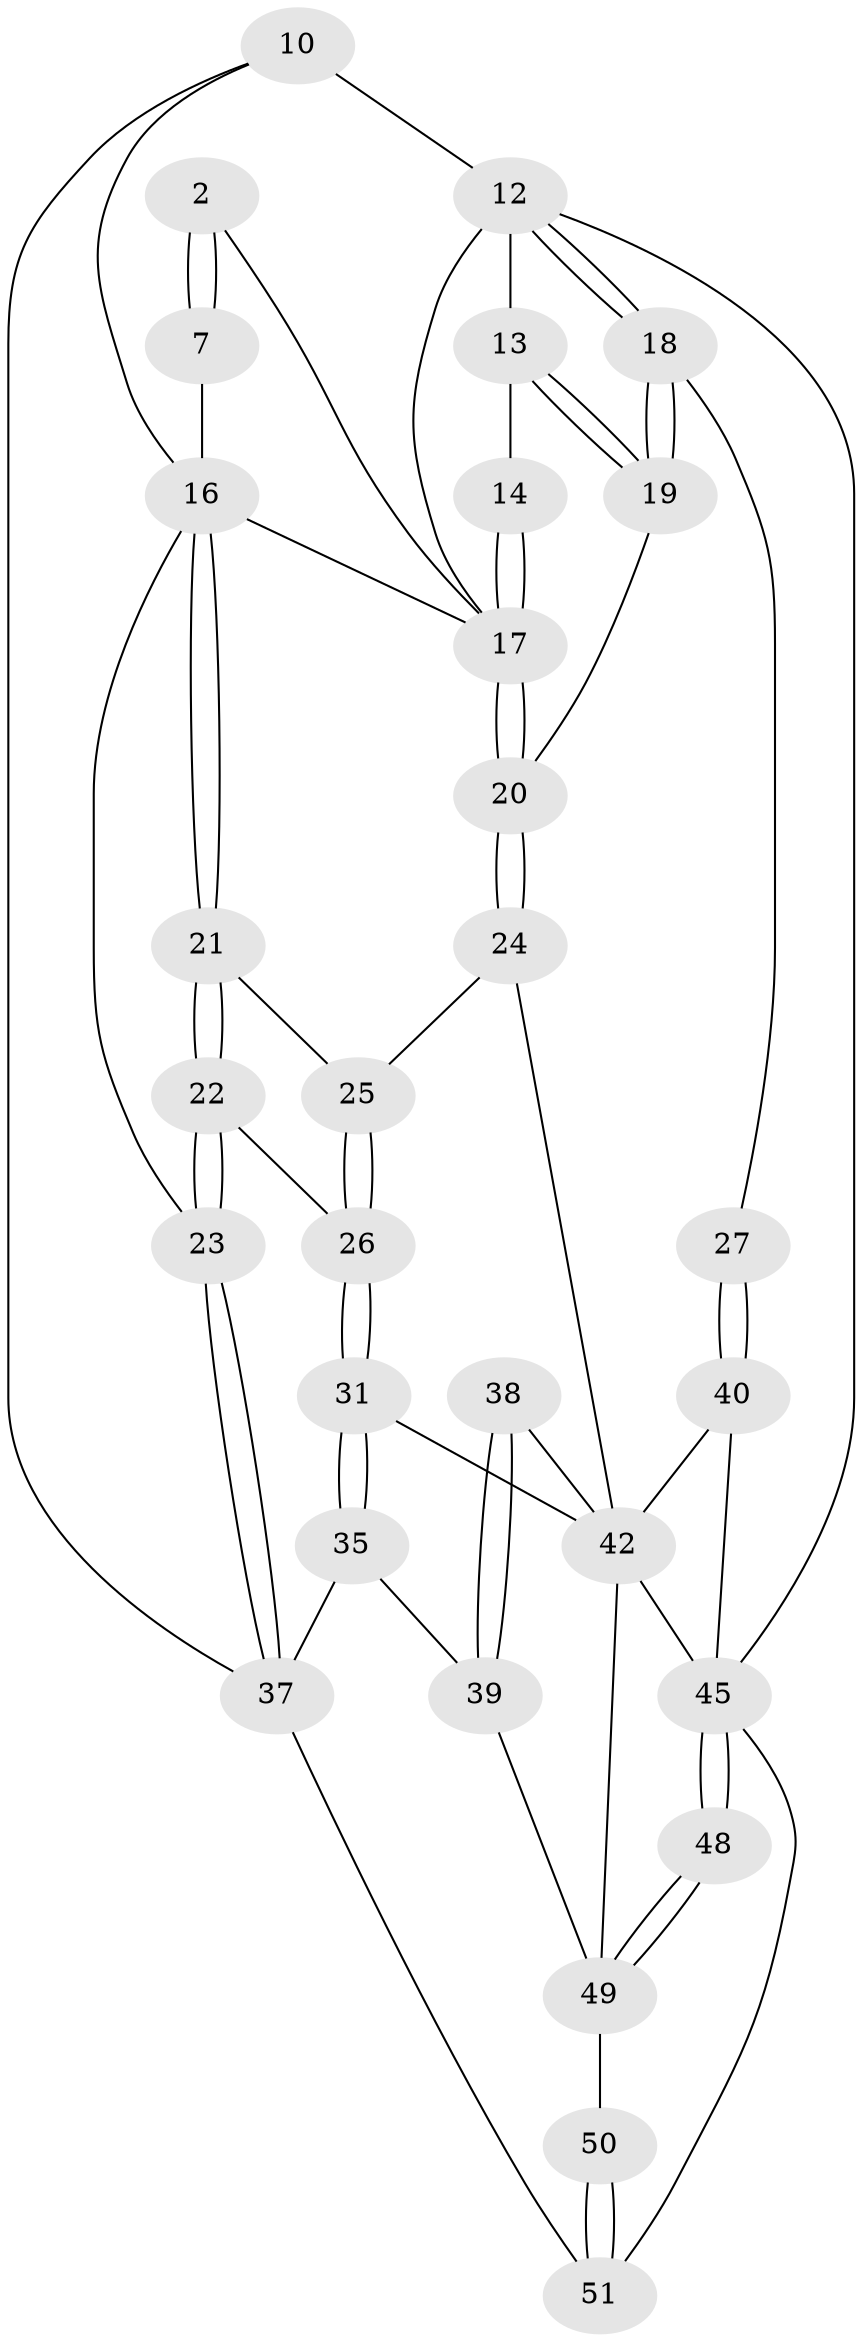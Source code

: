 // original degree distribution, {3: 0.0392156862745098, 4: 0.23529411764705882, 5: 0.5490196078431373, 6: 0.17647058823529413}
// Generated by graph-tools (version 1.1) at 2025/04/03/04/25 22:04:37]
// undirected, 30 vertices, 67 edges
graph export_dot {
graph [start="1"]
  node [color=gray90,style=filled];
  2 [pos="+0.2949811722541478+0.051228672613990014",super="+1"];
  7 [pos="+0.15998256567182637+0.11393347387434358"];
  10 [pos="+0+0",super="+6"];
  12 [pos="+1+0",super="+11+5"];
  13 [pos="+0.8696569375313175+0.1052173689548449"];
  14 [pos="+0.5846282236178248+0.031942691128975145"];
  16 [pos="+0.26701055305419213+0.22967451822833976",super="+8+9"];
  17 [pos="+0.607530027218509+0.29224269348685733",super="+15+4"];
  18 [pos="+1+0.31281279761051356"];
  19 [pos="+0.910186142298384+0.19646443705728184"];
  20 [pos="+0.6144749792256786+0.3107332723490141"];
  21 [pos="+0.2683750670600537+0.2350783536057313"];
  22 [pos="+0.25408380387854856+0.48191367819472136"];
  23 [pos="+0+0.3918797767310744"];
  24 [pos="+0.6093379484363535+0.34511768939712517"];
  25 [pos="+0.46545882469703964+0.3750576990637107"];
  26 [pos="+0.2659876159815948+0.4933705922226071"];
  27 [pos="+1+0.4816933575498733"];
  31 [pos="+0.2858379520783275+0.5675093494092739"];
  35 [pos="+0.297460170493045+0.737264289958881"];
  37 [pos="+0+0.7125970361734771",super="+36"];
  38 [pos="+0.5470734361007161+0.685030918815359"];
  39 [pos="+0.41341020125162964+0.7600307329771963"];
  40 [pos="+1+0.549434682519373",super="+32+28"];
  42 [pos="+0.7285690664634835+0.8314336964119831",super="+41+33+34+29"];
  45 [pos="+1+1",super="+43+44"];
  48 [pos="+0.9831009314754654+1"];
  49 [pos="+0.6929872728038368+1",super="+46+47"];
  50 [pos="+0.5228784650199098+1"];
  51 [pos="+0.20308649737930445+1"];
  2 -- 7 [weight=2];
  2 -- 7;
  2 -- 17;
  7 -- 16;
  10 -- 12 [weight=2];
  10 -- 37;
  10 -- 16;
  12 -- 18;
  12 -- 18;
  12 -- 45;
  12 -- 13;
  12 -- 17;
  13 -- 14;
  13 -- 19;
  13 -- 19;
  14 -- 17 [weight=2];
  14 -- 17;
  16 -- 21;
  16 -- 21;
  16 -- 17;
  16 -- 23;
  17 -- 20;
  17 -- 20;
  18 -- 19;
  18 -- 19;
  18 -- 27;
  19 -- 20;
  20 -- 24;
  20 -- 24;
  21 -- 22;
  21 -- 22;
  21 -- 25;
  22 -- 23;
  22 -- 23;
  22 -- 26;
  23 -- 37;
  23 -- 37;
  24 -- 25;
  24 -- 42;
  25 -- 26;
  25 -- 26;
  26 -- 31;
  26 -- 31;
  27 -- 40 [weight=2];
  27 -- 40;
  31 -- 35;
  31 -- 35;
  31 -- 42;
  35 -- 39;
  35 -- 37;
  37 -- 51 [weight=2];
  38 -- 39;
  38 -- 39;
  38 -- 42 [weight=2];
  39 -- 49;
  40 -- 45;
  40 -- 42 [weight=2];
  42 -- 49;
  42 -- 45;
  45 -- 48 [weight=2];
  45 -- 48;
  45 -- 51;
  48 -- 49;
  48 -- 49;
  49 -- 50 [weight=2];
  50 -- 51;
  50 -- 51;
}
